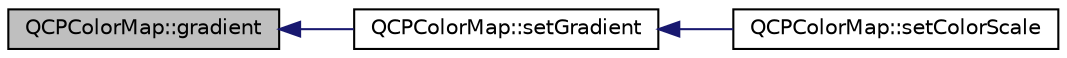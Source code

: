digraph "QCPColorMap::gradient"
{
  edge [fontname="Helvetica",fontsize="10",labelfontname="Helvetica",labelfontsize="10"];
  node [fontname="Helvetica",fontsize="10",shape=record];
  rankdir="LR";
  Node76 [label="QCPColorMap::gradient",height=0.2,width=0.4,color="black", fillcolor="grey75", style="filled", fontcolor="black"];
  Node76 -> Node77 [dir="back",color="midnightblue",fontsize="10",style="solid",fontname="Helvetica"];
  Node77 [label="QCPColorMap::setGradient",height=0.2,width=0.4,color="black", fillcolor="white", style="filled",URL="$df/dea/class_q_c_p_color_map.html#a7313c78360471cead3576341a2c50377"];
  Node77 -> Node78 [dir="back",color="midnightblue",fontsize="10",style="solid",fontname="Helvetica"];
  Node78 [label="QCPColorMap::setColorScale",height=0.2,width=0.4,color="black", fillcolor="white", style="filled",URL="$df/dea/class_q_c_p_color_map.html#aa828921db364fe3c6af4619580ab85fd"];
}
